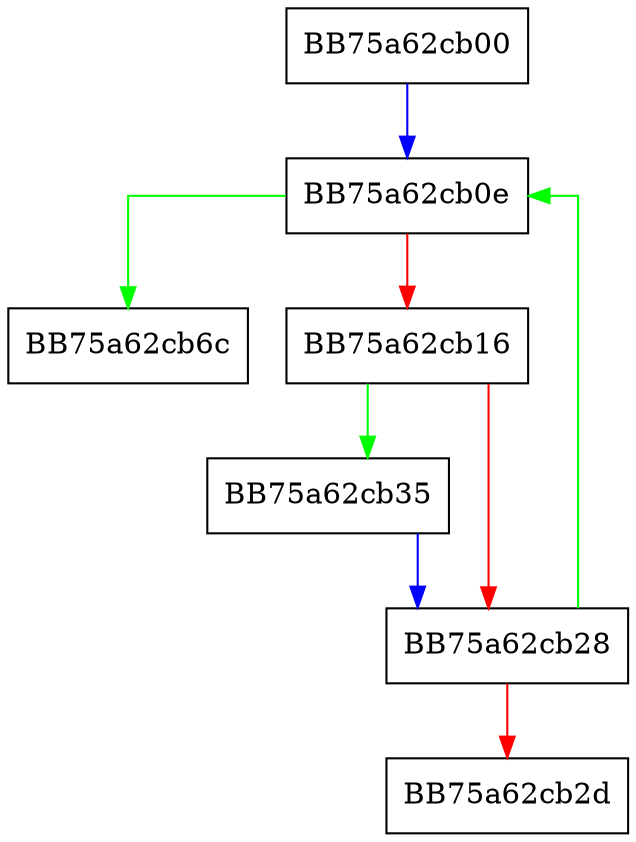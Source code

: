 digraph Decrypt {
  node [shape="box"];
  graph [splines=ortho];
  BB75a62cb00 -> BB75a62cb0e [color="blue"];
  BB75a62cb0e -> BB75a62cb6c [color="green"];
  BB75a62cb0e -> BB75a62cb16 [color="red"];
  BB75a62cb16 -> BB75a62cb35 [color="green"];
  BB75a62cb16 -> BB75a62cb28 [color="red"];
  BB75a62cb28 -> BB75a62cb0e [color="green"];
  BB75a62cb28 -> BB75a62cb2d [color="red"];
  BB75a62cb35 -> BB75a62cb28 [color="blue"];
}
